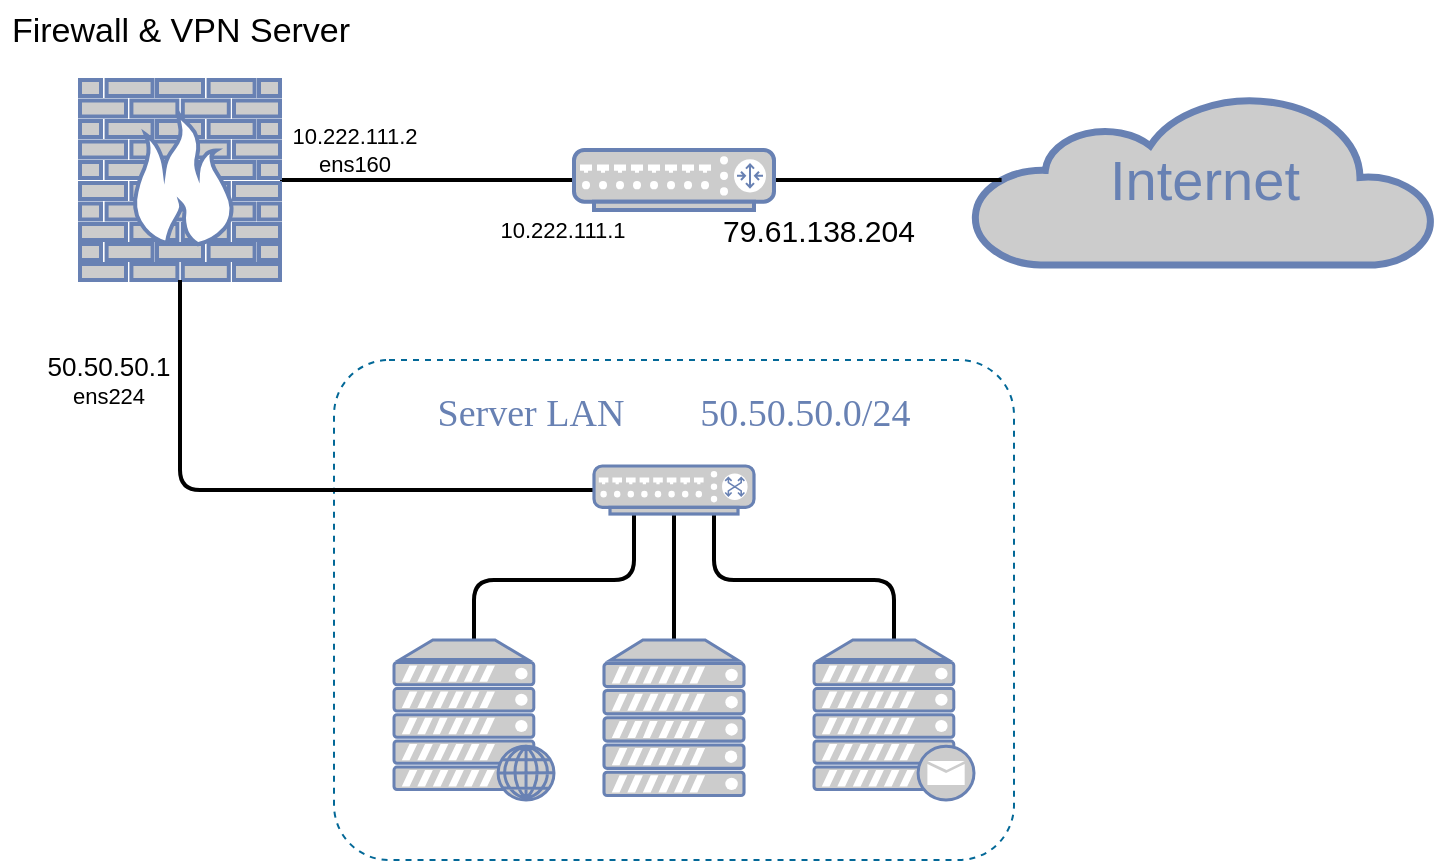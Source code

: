 <mxfile version="19.0.3" type="device" pages="5"><diagram name="Page-1" id="bfe91b75-5d2c-26a0-9c1d-138518896778"><mxGraphModel dx="1584" dy="1426" grid="1" gridSize="10" guides="1" tooltips="1" connect="1" arrows="1" fold="1" page="1" pageScale="1" pageWidth="827" pageHeight="1169" background="none" math="0" shadow="0"><root><mxCell id="0"/><mxCell id="1" parent="0"/><mxCell id="7c3789c024ecab99-82" value="&lt;font style=&quot;font-size: 19px;&quot;&gt;Server LAN&amp;nbsp; &amp;nbsp; &amp;nbsp; &amp;nbsp; 50.50.50.0/24&lt;/font&gt;" style="rounded=1;whiteSpace=wrap;html=1;shadow=0;comic=0;strokeColor=#036897;strokeWidth=1;fillColor=none;fontFamily=Verdana;fontSize=28;fontColor=#6881B3;align=center;arcSize=11;verticalAlign=top;dashed=1;" parent="1" vertex="1"><mxGeometry x="222" y="240" width="340" height="250" as="geometry"/></mxCell><mxCell id="7c3789c024ecab99-55" style="edgeStyle=none;html=1;labelBackgroundColor=none;endArrow=none;endFill=0;strokeWidth=2;fontFamily=Verdana;fontSize=28;fontColor=#6881B3;" parent="1" source="7c3789c024ecab99-8" target="7c3789c024ecab99-54" edge="1"><mxGeometry relative="1" as="geometry"><mxPoint x="265" y="87.0" as="targetPoint"/></mxGeometry></mxCell><mxCell id="Cc0lR0YdZEJClh4eeQYr-13" value="10.222.111.2&lt;br&gt;ens160" style="edgeLabel;html=1;align=center;verticalAlign=middle;resizable=0;points=[];labelBackgroundColor=none;" parent="7c3789c024ecab99-55" vertex="1" connectable="0"><mxGeometry x="-0.667" y="3" relative="1" as="geometry"><mxPoint x="12" y="-12" as="offset"/></mxGeometry></mxCell><mxCell id="Cc0lR0YdZEJClh4eeQYr-14" value="&lt;font style=&quot;font-size: 11px;&quot;&gt;10.222.111.1&lt;/font&gt;" style="edgeLabel;html=1;align=center;verticalAlign=middle;resizable=0;points=[];" parent="7c3789c024ecab99-55" vertex="1" connectable="0"><mxGeometry x="0.73" y="-2" relative="1" as="geometry"><mxPoint x="14" y="23" as="offset"/></mxGeometry></mxCell><mxCell id="7c3789c024ecab99-53" value="Internet" style="html=1;fillColor=#CCCCCC;strokeColor=#6881B3;gradientColor=none;gradientDirection=north;strokeWidth=2;shape=mxgraph.networks.cloud;fontColor=#6881B3;rounded=0;shadow=0;comic=0;align=center;fontSize=28;" parent="1" vertex="1"><mxGeometry x="542" y="107.5" width="230" height="85" as="geometry"/></mxCell><mxCell id="7c3789c024ecab99-8" value="" style="fontColor=#0066CC;verticalAlign=top;verticalLabelPosition=bottom;labelPosition=center;align=center;html=1;fillColor=#CCCCCC;strokeColor=#6881B3;gradientColor=none;gradientDirection=north;strokeWidth=2;shape=mxgraph.networks.firewall;rounded=0;shadow=0;comic=0;" parent="1" vertex="1"><mxGeometry x="95" y="100" width="100" height="100" as="geometry"/></mxCell><mxCell id="7c3789c024ecab99-56" style="edgeStyle=none;html=1;labelBackgroundColor=none;endArrow=none;endFill=0;strokeWidth=2;fontFamily=Verdana;fontSize=28;fontColor=#6881B3;entryX=0.06;entryY=0.5;entryDx=0;entryDy=0;entryPerimeter=0;" parent="1" source="7c3789c024ecab99-54" target="7c3789c024ecab99-53" edge="1"><mxGeometry relative="1" as="geometry"/></mxCell><mxCell id="7c3789c024ecab99-54" value="" style="fontColor=#0066CC;verticalAlign=top;verticalLabelPosition=bottom;labelPosition=center;align=center;html=1;fillColor=#CCCCCC;strokeColor=#6881B3;gradientColor=none;gradientDirection=north;strokeWidth=2;shape=mxgraph.networks.router;rounded=0;shadow=0;comic=0;" parent="1" vertex="1"><mxGeometry x="342" y="135" width="100" height="30" as="geometry"/></mxCell><mxCell id="7c3789c024ecab99-75" style="edgeStyle=orthogonalEdgeStyle;html=1;labelBackgroundColor=none;endArrow=none;endFill=0;strokeWidth=2;fontFamily=Verdana;fontSize=28;fontColor=#6881B3;entryX=0.5;entryY=1;entryDx=0;entryDy=0;entryPerimeter=0;" parent="1" source="Cc0lR0YdZEJClh4eeQYr-4" target="7c3789c024ecab99-8" edge="1"><mxGeometry relative="1" as="geometry"><mxPoint x="432" y="147" as="targetPoint"/><mxPoint x="-117" y="146.577" as="sourcePoint"/></mxGeometry></mxCell><mxCell id="Cc0lR0YdZEJClh4eeQYr-12" value="&lt;font style=&quot;font-size: 13px;&quot;&gt;50.50.50.1&lt;/font&gt;&lt;br&gt;ens224" style="edgeLabel;html=1;align=center;verticalAlign=middle;resizable=0;points=[];labelBackgroundColor=none;" parent="7c3789c024ecab99-75" vertex="1" connectable="0"><mxGeometry x="0.684" y="-2" relative="1" as="geometry"><mxPoint x="-38" as="offset"/></mxGeometry></mxCell><mxCell id="Cc0lR0YdZEJClh4eeQYr-6" style="edgeStyle=orthogonalEdgeStyle;rounded=1;orthogonalLoop=1;jettySize=auto;html=1;labelBackgroundColor=none;endArrow=none;fontSize=28;fontFamily=Verdana;fontColor=#6881B3;endFill=0;strokeWidth=2;entryX=0.5;entryY=0;entryDx=0;entryDy=0;entryPerimeter=0;" parent="1" source="Cc0lR0YdZEJClh4eeQYr-4" target="Cc0lR0YdZEJClh4eeQYr-5" edge="1"><mxGeometry relative="1" as="geometry"><Array as="points"><mxPoint x="372" y="350"/><mxPoint x="292" y="350"/></Array></mxGeometry></mxCell><mxCell id="Cc0lR0YdZEJClh4eeQYr-9" style="edgeStyle=orthogonalEdgeStyle;rounded=1;orthogonalLoop=1;jettySize=auto;html=1;labelBackgroundColor=none;endArrow=none;fontSize=28;fontFamily=Verdana;fontColor=#6881B3;endFill=0;strokeWidth=2;entryX=0.5;entryY=0;entryDx=0;entryDy=0;entryPerimeter=0;" parent="1" source="Cc0lR0YdZEJClh4eeQYr-4" target="Cc0lR0YdZEJClh4eeQYr-7" edge="1"><mxGeometry relative="1" as="geometry"/></mxCell><mxCell id="Cc0lR0YdZEJClh4eeQYr-10" style="edgeStyle=orthogonalEdgeStyle;rounded=1;orthogonalLoop=1;jettySize=auto;html=1;labelBackgroundColor=none;endArrow=none;fontSize=28;fontFamily=Verdana;fontColor=#6881B3;endFill=0;strokeWidth=2;entryX=0.5;entryY=0;entryDx=0;entryDy=0;entryPerimeter=0;" parent="1" source="Cc0lR0YdZEJClh4eeQYr-4" target="Cc0lR0YdZEJClh4eeQYr-8" edge="1"><mxGeometry relative="1" as="geometry"><Array as="points"><mxPoint x="412" y="350"/><mxPoint x="502" y="350"/></Array></mxGeometry></mxCell><mxCell id="Cc0lR0YdZEJClh4eeQYr-4" value="" style="fontColor=#0066CC;verticalAlign=top;verticalLabelPosition=bottom;labelPosition=center;align=center;html=1;outlineConnect=0;fillColor=#CCCCCC;strokeColor=#6881B3;gradientColor=none;gradientDirection=north;strokeWidth=2;shape=mxgraph.networks.switch;aspect=fixed;" parent="1" vertex="1"><mxGeometry x="352" y="293" width="80" height="24" as="geometry"/></mxCell><mxCell id="Cc0lR0YdZEJClh4eeQYr-5" value="" style="fontColor=#0066CC;verticalAlign=top;verticalLabelPosition=bottom;labelPosition=center;align=center;html=1;outlineConnect=0;fillColor=#CCCCCC;strokeColor=#6881B3;gradientColor=none;gradientDirection=north;strokeWidth=2;shape=mxgraph.networks.web_server;aspect=fixed;" parent="1" vertex="1"><mxGeometry x="252" y="380" width="80" height="80" as="geometry"/></mxCell><mxCell id="Cc0lR0YdZEJClh4eeQYr-7" value="" style="fontColor=#0066CC;verticalAlign=top;verticalLabelPosition=bottom;labelPosition=center;align=center;html=1;outlineConnect=0;fillColor=#CCCCCC;strokeColor=#6881B3;gradientColor=none;gradientDirection=north;strokeWidth=2;shape=mxgraph.networks.server;aspect=fixed;" parent="1" vertex="1"><mxGeometry x="357" y="380" width="70" height="77.78" as="geometry"/></mxCell><mxCell id="Cc0lR0YdZEJClh4eeQYr-8" value="" style="fontColor=#0066CC;verticalAlign=top;verticalLabelPosition=bottom;labelPosition=center;align=center;html=1;outlineConnect=0;fillColor=#CCCCCC;strokeColor=#6881B3;gradientColor=none;gradientDirection=north;strokeWidth=2;shape=mxgraph.networks.mail_server;aspect=fixed;" parent="1" vertex="1"><mxGeometry x="462" y="380" width="80" height="80" as="geometry"/></mxCell><mxCell id="Cc0lR0YdZEJClh4eeQYr-15" value="&lt;font style=&quot;font-size: 15px;&quot;&gt;79.61.138.204&lt;/font&gt;" style="text;html=1;align=center;verticalAlign=middle;resizable=0;points=[];autosize=1;strokeColor=none;fillColor=none;" parent="1" vertex="1"><mxGeometry x="409" y="165" width="110" height="20" as="geometry"/></mxCell><mxCell id="Cc0lR0YdZEJClh4eeQYr-16" value="&lt;font style=&quot;font-size: 17px;&quot;&gt;Firewall &amp;amp; VPN Server&lt;/font&gt;" style="text;html=1;align=center;verticalAlign=middle;resizable=0;points=[];autosize=1;strokeColor=none;fillColor=none;fontSize=19;" parent="1" vertex="1"><mxGeometry x="55" y="60" width="180" height="30" as="geometry"/></mxCell></root></mxGraphModel></diagram><diagram name="Copy of Page-1" id="H6DF6MEYTjy31drnyDJs"><mxGraphModel dx="1584" dy="1426" grid="1" gridSize="10" guides="1" tooltips="1" connect="1" arrows="1" fold="1" page="1" pageScale="1" pageWidth="827" pageHeight="1169" background="none" math="0" shadow="0"><root><mxCell id="8pT-FDUPjCcw2-HpWKTm-0"/><mxCell id="8pT-FDUPjCcw2-HpWKTm-1" parent="8pT-FDUPjCcw2-HpWKTm-0"/><mxCell id="8pT-FDUPjCcw2-HpWKTm-3" style="edgeStyle=none;html=1;labelBackgroundColor=none;endArrow=none;endFill=0;strokeWidth=2;fontFamily=Verdana;fontSize=28;fontColor=#6881B3;" parent="8pT-FDUPjCcw2-HpWKTm-1" source="8pT-FDUPjCcw2-HpWKTm-7" target="8pT-FDUPjCcw2-HpWKTm-9" edge="1"><mxGeometry relative="1" as="geometry"><mxPoint x="300" y="87.0" as="targetPoint"/></mxGeometry></mxCell><mxCell id="8pT-FDUPjCcw2-HpWKTm-4" value="10.222.111.2&lt;br&gt;ens160" style="edgeLabel;html=1;align=center;verticalAlign=middle;resizable=0;points=[];labelBackgroundColor=none;" parent="8pT-FDUPjCcw2-HpWKTm-3" vertex="1" connectable="0"><mxGeometry x="-0.667" y="3" relative="1" as="geometry"><mxPoint x="12" y="-12" as="offset"/></mxGeometry></mxCell><mxCell id="8pT-FDUPjCcw2-HpWKTm-5" value="&lt;font style=&quot;font-size: 11px;&quot;&gt;10.222.111.1&lt;/font&gt;" style="edgeLabel;html=1;align=center;verticalAlign=middle;resizable=0;points=[];" parent="8pT-FDUPjCcw2-HpWKTm-3" vertex="1" connectable="0"><mxGeometry x="0.73" y="-2" relative="1" as="geometry"><mxPoint x="3" y="-25" as="offset"/></mxGeometry></mxCell><mxCell id="8pT-FDUPjCcw2-HpWKTm-6" value="Internet" style="html=1;fillColor=#CCCCCC;strokeColor=#6881B3;gradientColor=none;gradientDirection=north;strokeWidth=2;shape=mxgraph.networks.cloud;fontColor=#6881B3;rounded=0;shadow=0;comic=0;align=center;fontSize=28;" parent="8pT-FDUPjCcw2-HpWKTm-1" vertex="1"><mxGeometry x="577" y="107.5" width="230" height="85" as="geometry"/></mxCell><mxCell id="8pT-FDUPjCcw2-HpWKTm-7" value="" style="fontColor=#0066CC;verticalAlign=top;verticalLabelPosition=bottom;labelPosition=center;align=center;html=1;fillColor=#CCCCCC;strokeColor=#6881B3;gradientColor=none;gradientDirection=north;strokeWidth=2;shape=mxgraph.networks.firewall;rounded=0;shadow=0;comic=0;" parent="8pT-FDUPjCcw2-HpWKTm-1" vertex="1"><mxGeometry x="130" y="100" width="100" height="100" as="geometry"/></mxCell><mxCell id="8pT-FDUPjCcw2-HpWKTm-8" style="edgeStyle=none;html=1;labelBackgroundColor=none;endArrow=none;endFill=0;strokeWidth=2;fontFamily=Verdana;fontSize=28;fontColor=#6881B3;entryX=0.06;entryY=0.5;entryDx=0;entryDy=0;entryPerimeter=0;" parent="8pT-FDUPjCcw2-HpWKTm-1" source="8pT-FDUPjCcw2-HpWKTm-9" target="8pT-FDUPjCcw2-HpWKTm-6" edge="1"><mxGeometry relative="1" as="geometry"/></mxCell><mxCell id="8pT-FDUPjCcw2-HpWKTm-9" value="" style="fontColor=#0066CC;verticalAlign=top;verticalLabelPosition=bottom;labelPosition=center;align=center;html=1;fillColor=#CCCCCC;strokeColor=#6881B3;gradientColor=none;gradientDirection=north;strokeWidth=2;shape=mxgraph.networks.router;rounded=0;shadow=0;comic=0;" parent="8pT-FDUPjCcw2-HpWKTm-1" vertex="1"><mxGeometry x="377" y="135" width="100" height="30" as="geometry"/></mxCell><mxCell id="8pT-FDUPjCcw2-HpWKTm-19" value="&lt;font style=&quot;font-size: 15px;&quot;&gt;79.61.138.204&lt;/font&gt;" style="text;html=1;align=center;verticalAlign=middle;resizable=0;points=[];autosize=1;strokeColor=none;fillColor=none;" parent="8pT-FDUPjCcw2-HpWKTm-1" vertex="1"><mxGeometry x="444" y="113.89" width="110" height="20" as="geometry"/></mxCell><mxCell id="8pT-FDUPjCcw2-HpWKTm-20" value="&lt;font style=&quot;font-size: 17px;&quot;&gt;Firewall &amp;amp; VPN Server&lt;/font&gt;" style="text;html=1;align=center;verticalAlign=middle;resizable=0;points=[];autosize=1;strokeColor=none;fillColor=none;fontSize=19;" parent="8pT-FDUPjCcw2-HpWKTm-1" vertex="1"><mxGeometry x="90" y="60" width="180" height="30" as="geometry"/></mxCell><mxCell id="8pT-FDUPjCcw2-HpWKTm-21" style="edgeStyle=none;html=1;labelBackgroundColor=none;endArrow=none;endFill=0;strokeWidth=2;fontFamily=Verdana;fontSize=28;fontColor=#6881B3;entryX=0.91;entryY=0.5;entryDx=0;entryDy=0;entryPerimeter=0;" parent="8pT-FDUPjCcw2-HpWKTm-1" source="8pT-FDUPjCcw2-HpWKTm-25" target="8pT-FDUPjCcw2-HpWKTm-6" edge="1"><mxGeometry relative="1" as="geometry"><mxPoint x="1100.8" y="150" as="targetPoint"/></mxGeometry></mxCell><mxCell id="8pT-FDUPjCcw2-HpWKTm-22" value="93.41.112.9" style="edgeLabel;html=1;align=center;verticalAlign=middle;resizable=0;points=[];fontSize=13;" parent="8pT-FDUPjCcw2-HpWKTm-21" vertex="1" connectable="0"><mxGeometry x="-0.682" y="1" relative="1" as="geometry"><mxPoint x="-24" y="-16" as="offset"/></mxGeometry></mxCell><mxCell id="8pT-FDUPjCcw2-HpWKTm-23" style="edgeStyle=orthogonalEdgeStyle;rounded=1;orthogonalLoop=1;jettySize=auto;html=1;fontSize=28;labelBackgroundColor=none;endArrow=none;fontFamily=Verdana;fontColor=#6881B3;endFill=0;strokeWidth=2;entryX=0;entryY=0.5;entryDx=0;entryDy=0;entryPerimeter=0;" parent="8pT-FDUPjCcw2-HpWKTm-1" source="8pT-FDUPjCcw2-HpWKTm-25" edge="1" target="8pT-FDUPjCcw2-HpWKTm-29"><mxGeometry relative="1" as="geometry"><mxPoint x="937" y="308" as="targetPoint"/></mxGeometry></mxCell><mxCell id="8pT-FDUPjCcw2-HpWKTm-24" value="192.168.1.254" style="edgeLabel;html=1;align=center;verticalAlign=middle;resizable=0;points=[];fontSize=13;" parent="8pT-FDUPjCcw2-HpWKTm-23" vertex="1" connectable="0"><mxGeometry x="-0.685" y="2" relative="1" as="geometry"><mxPoint x="9" y="-14" as="offset"/></mxGeometry></mxCell><mxCell id="ZptYTbMhLd-z7quIZRs3-0" value="&lt;span style=&quot;font-size: 13px;&quot;&gt;192.168.1.100&lt;/span&gt;" style="edgeLabel;html=1;align=center;verticalAlign=middle;resizable=0;points=[];" vertex="1" connectable="0" parent="8pT-FDUPjCcw2-HpWKTm-23"><mxGeometry x="0.474" y="4" relative="1" as="geometry"><mxPoint x="6" y="-12" as="offset"/></mxGeometry></mxCell><mxCell id="8pT-FDUPjCcw2-HpWKTm-25" value="" style="fontColor=#0066CC;verticalAlign=top;verticalLabelPosition=bottom;labelPosition=center;align=center;html=1;fillColor=#CCCCCC;strokeColor=#6881B3;gradientColor=none;gradientDirection=north;strokeWidth=2;shape=mxgraph.networks.router;rounded=0;shadow=0;comic=0;" parent="8pT-FDUPjCcw2-HpWKTm-1" vertex="1"><mxGeometry x="887" y="135" width="100" height="30" as="geometry"/></mxCell><mxCell id="8pT-FDUPjCcw2-HpWKTm-29" value="" style="fontColor=#0066CC;verticalAlign=top;verticalLabelPosition=bottom;labelPosition=center;align=center;html=1;outlineConnect=0;fillColor=#CCCCCC;strokeColor=#6881B3;gradientColor=none;gradientDirection=north;strokeWidth=2;shape=mxgraph.networks.pc;labelBackgroundColor=none;fontSize=13;" parent="8pT-FDUPjCcw2-HpWKTm-1" vertex="1"><mxGeometry x="1200" y="115" width="100" height="70" as="geometry"/></mxCell><mxCell id="8pT-FDUPjCcw2-HpWKTm-34" value="Client" style="text;html=1;align=center;verticalAlign=middle;resizable=0;points=[];autosize=1;strokeColor=none;fillColor=none;fontSize=13;" parent="8pT-FDUPjCcw2-HpWKTm-1" vertex="1"><mxGeometry x="1235" y="133.89" width="50" height="20" as="geometry"/></mxCell><mxCell id="ZptYTbMhLd-z7quIZRs3-1" value="&lt;font style=&quot;font-size: 20px;&quot;&gt;Senza VPN&lt;/font&gt;" style="text;html=1;align=center;verticalAlign=middle;resizable=0;points=[];autosize=1;strokeColor=none;fillColor=none;" vertex="1" parent="8pT-FDUPjCcw2-HpWKTm-1"><mxGeometry x="650" y="50" width="120" height="20" as="geometry"/></mxCell><mxCell id="ZptYTbMhLd-z7quIZRs3-2" style="edgeStyle=none;html=1;labelBackgroundColor=none;endArrow=none;endFill=0;strokeWidth=20;fontFamily=Verdana;fontSize=28;fontColor=#6881B3;entryX=0;entryY=0.5;entryDx=0;entryDy=0;entryPerimeter=0;fillColor=#d5e8d4;strokeColor=#82b366;" edge="1" parent="8pT-FDUPjCcw2-HpWKTm-1" source="ZptYTbMhLd-z7quIZRs3-6" target="ZptYTbMhLd-z7quIZRs3-17"><mxGeometry relative="1" as="geometry"><mxPoint x="377" y="370" as="targetPoint"/></mxGeometry></mxCell><mxCell id="ZptYTbMhLd-z7quIZRs3-3" value="10.x.x.1&lt;br&gt;virtualInterface" style="edgeLabel;html=1;align=center;verticalAlign=middle;resizable=0;points=[];labelBackgroundColor=none;" vertex="1" connectable="0" parent="ZptYTbMhLd-z7quIZRs3-2"><mxGeometry x="-0.667" y="3" relative="1" as="geometry"><mxPoint x="-112" y="-25" as="offset"/></mxGeometry></mxCell><mxCell id="ZptYTbMhLd-z7quIZRs3-20" value="&lt;span style=&quot;font-size: 11px; background-color: rgb(248, 249, 250);&quot;&gt;10.x.x.1&lt;/span&gt;&lt;br style=&quot;font-size: 11px; background-color: rgb(248, 249, 250);&quot;&gt;&lt;span style=&quot;font-size: 11px; background-color: rgb(248, 249, 250);&quot;&gt;virtualInterface&lt;/span&gt;" style="edgeLabel;html=1;align=center;verticalAlign=middle;resizable=0;points=[];fontSize=11;labelBackgroundColor=none;" vertex="1" connectable="0" parent="ZptYTbMhLd-z7quIZRs3-2"><mxGeometry x="0.903" y="1" relative="1" as="geometry"><mxPoint y="-28" as="offset"/></mxGeometry></mxCell><mxCell id="ZptYTbMhLd-z7quIZRs3-21" value="&lt;font style=&quot;font-size: 16px;&quot;&gt;tunnel&lt;/font&gt;" style="edgeLabel;html=1;align=center;verticalAlign=middle;resizable=0;points=[];fontSize=20;labelBackgroundColor=none;" vertex="1" connectable="0" parent="ZptYTbMhLd-z7quIZRs3-2"><mxGeometry x="-0.586" y="1" relative="1" as="geometry"><mxPoint x="-1" y="-2" as="offset"/></mxGeometry></mxCell><mxCell id="ZptYTbMhLd-z7quIZRs3-5" value="Internet" style="html=1;fillColor=#CCCCCC;strokeColor=#6881B3;gradientColor=none;gradientDirection=north;strokeWidth=2;shape=mxgraph.networks.cloud;fontColor=#6881B3;rounded=0;shadow=0;comic=0;align=center;fontSize=28;" vertex="1" parent="8pT-FDUPjCcw2-HpWKTm-1"><mxGeometry x="577" y="327.5" width="230" height="85" as="geometry"/></mxCell><mxCell id="ZptYTbMhLd-z7quIZRs3-6" value="" style="fontColor=#0066CC;verticalAlign=top;verticalLabelPosition=bottom;labelPosition=center;align=center;html=1;fillColor=#CCCCCC;strokeColor=#6881B3;gradientColor=none;gradientDirection=north;strokeWidth=2;shape=mxgraph.networks.firewall;rounded=0;shadow=0;comic=0;" vertex="1" parent="8pT-FDUPjCcw2-HpWKTm-1"><mxGeometry x="130" y="320" width="100" height="100" as="geometry"/></mxCell><mxCell id="ZptYTbMhLd-z7quIZRs3-10" value="&lt;font style=&quot;font-size: 17px;&quot;&gt;Firewall &amp;amp; VPN Server&lt;/font&gt;" style="text;html=1;align=center;verticalAlign=middle;resizable=0;points=[];autosize=1;strokeColor=none;fillColor=none;fontSize=19;" vertex="1" parent="8pT-FDUPjCcw2-HpWKTm-1"><mxGeometry x="90" y="280" width="180" height="30" as="geometry"/></mxCell><mxCell id="ZptYTbMhLd-z7quIZRs3-17" value="" style="fontColor=#0066CC;verticalAlign=top;verticalLabelPosition=bottom;labelPosition=center;align=center;html=1;outlineConnect=0;fillColor=#CCCCCC;strokeColor=#6881B3;gradientColor=none;gradientDirection=north;strokeWidth=2;shape=mxgraph.networks.pc;labelBackgroundColor=none;fontSize=13;" vertex="1" parent="8pT-FDUPjCcw2-HpWKTm-1"><mxGeometry x="1200" y="335" width="100" height="70" as="geometry"/></mxCell><mxCell id="ZptYTbMhLd-z7quIZRs3-18" value="VPN Client" style="text;html=1;align=center;verticalAlign=middle;resizable=0;points=[];autosize=1;strokeColor=none;fillColor=none;fontSize=13;" vertex="1" parent="8pT-FDUPjCcw2-HpWKTm-1"><mxGeometry x="1220" y="353.89" width="80" height="20" as="geometry"/></mxCell><mxCell id="ZptYTbMhLd-z7quIZRs3-19" value="&lt;font style=&quot;font-size: 20px;&quot;&gt;Con VPN&lt;/font&gt;" style="text;html=1;align=center;verticalAlign=middle;resizable=0;points=[];autosize=1;strokeColor=none;fillColor=none;" vertex="1" parent="8pT-FDUPjCcw2-HpWKTm-1"><mxGeometry x="660" y="270" width="100" height="20" as="geometry"/></mxCell><mxCell id="ZptYTbMhLd-z7quIZRs3-22" value="&lt;font style=&quot;font-size: 16px;&quot;&gt;tunnel&lt;/font&gt;" style="edgeLabel;html=1;align=center;verticalAlign=middle;resizable=0;points=[];fontSize=20;labelBackgroundColor=none;" vertex="1" connectable="0" parent="8pT-FDUPjCcw2-HpWKTm-1"><mxGeometry x="440" y="377" as="geometry"><mxPoint x="514" y="-12" as="offset"/></mxGeometry></mxCell></root></mxGraphModel></diagram><diagram id="fufmBtpPZ1AhdNsBN3sU" name="Page-2"><mxGraphModel dx="1584" dy="1426" grid="1" gridSize="10" guides="1" tooltips="1" connect="1" arrows="1" fold="1" page="1" pageScale="1" pageWidth="827" pageHeight="1169" math="0" shadow="0">&#xa;            <root>&#xa;                <mxCell id="0"/>&#xa;                <mxCell id="1" parent="0"/>&#xa;                <mxCell id="cTvz3cTQhd0ZwWDgcE5V-1" style="edgeStyle=none;html=1;labelBackgroundColor=none;endArrow=none;endFill=0;strokeWidth=11;fontFamily=Verdana;fontSize=28;fontColor=#6881B3;entryX=0;entryY=0.5;entryDx=0;entryDy=0;entryPerimeter=0;fillColor=#f8cecc;strokeColor=#b85450;" edge="1" parent="1" source="cTvz3cTQhd0ZwWDgcE5V-4" target="cTvz3cTQhd0ZwWDgcE5V-5">&#xa;                    <mxGeometry relative="1" as="geometry">&#xa;                        <mxPoint x="310" y="700" as="targetPoint"/>&#xa;                    </mxGeometry>&#xa;                </mxCell>&#xa;                <mxCell id="cTvz3cTQhd0ZwWDgcE5V-2" value="10.0.2.1" style="edgeLabel;html=1;align=center;verticalAlign=middle;resizable=0;points=[];labelBackgroundColor=none;" vertex="1" connectable="0" parent="cTvz3cTQhd0ZwWDgcE5V-1">&#xa;                    <mxGeometry x="-0.667" y="3" relative="1" as="geometry">&#xa;                        <mxPoint x="-18" y="-17" as="offset"/>&#xa;                    </mxGeometry>&#xa;                </mxCell>&#xa;                <mxCell id="cTvz3cTQhd0ZwWDgcE5V-3" value="&lt;font style=&quot;font-size: 11px;&quot;&gt;10.0.2.10&lt;/font&gt;" style="edgeLabel;html=1;align=center;verticalAlign=middle;resizable=0;points=[];" vertex="1" connectable="0" parent="cTvz3cTQhd0ZwWDgcE5V-1">&#xa;                    <mxGeometry x="0.73" y="-2" relative="1" as="geometry">&#xa;                        <mxPoint x="13" y="-22" as="offset"/>&#xa;                    </mxGeometry>&#xa;                </mxCell>&#xa;                <mxCell id="cTvz3cTQhd0ZwWDgcE5V-4" value="" style="fontColor=#0066CC;verticalAlign=top;verticalLabelPosition=bottom;labelPosition=center;align=center;html=1;fillColor=#CCCCCC;strokeColor=#6881B3;gradientColor=none;gradientDirection=north;strokeWidth=2;shape=mxgraph.networks.firewall;rounded=0;shadow=0;comic=0;" vertex="1" parent="1">&#xa;                    <mxGeometry x="50" y="640" width="100" height="100" as="geometry"/>&#xa;                </mxCell>&#xa;                <mxCell id="cTvz3cTQhd0ZwWDgcE5V-5" value="" style="fontColor=#0066CC;verticalAlign=top;verticalLabelPosition=bottom;labelPosition=center;align=center;html=1;outlineConnect=0;fillColor=#CCCCCC;strokeColor=#6881B3;gradientColor=none;gradientDirection=north;strokeWidth=2;shape=mxgraph.networks.pc;labelBackgroundColor=none;fontSize=13;" vertex="1" parent="1">&#xa;                    <mxGeometry x="440" y="655" width="100" height="70" as="geometry"/>&#xa;                </mxCell>&#xa;                <mxCell id="cTvz3cTQhd0ZwWDgcE5V-6" value="VPN Client" style="text;html=1;align=center;verticalAlign=middle;resizable=0;points=[];autosize=1;strokeColor=none;fillColor=none;fontSize=13;" vertex="1" parent="1">&#xa;                    <mxGeometry x="460" y="673.89" width="80" height="20" as="geometry"/>&#xa;                </mxCell>&#xa;                <mxCell id="cTvz3cTQhd0ZwWDgcE5V-7" value="IPSec" style="text;html=1;align=center;verticalAlign=middle;resizable=0;points=[];autosize=1;strokeColor=none;fillColor=none;fontSize=19;" vertex="1" parent="1">&#xa;                    <mxGeometry x="260" y="650" width="70" height="30" as="geometry"/>&#xa;                </mxCell>&#xa;            </root>&#xa;        </mxGraphModel></diagram><diagram id="Kdtvwh1x9UdY3EycC1AO" name="Page-3"><mxGraphModel dx="1584" dy="1426" grid="1" gridSize="10" guides="1" tooltips="1" connect="1" arrows="1" fold="1" page="1" pageScale="1" pageWidth="827" pageHeight="1169" math="0" shadow="0">&#xa;            <root>&#xa;                <mxCell id="0"/>&#xa;                <mxCell id="1" parent="0"/>&#xa;                <mxCell id="Hly45WcXPQaTGtu24wNx-1" style="edgeStyle=none;html=1;labelBackgroundColor=none;endArrow=none;endFill=0;strokeWidth=11;fontFamily=Verdana;fontSize=28;fontColor=#6881B3;entryX=0;entryY=0.5;entryDx=0;entryDy=0;entryPerimeter=0;fillColor=#d5e8d4;strokeColor=#82b366;" edge="1" parent="1" source="Hly45WcXPQaTGtu24wNx-4" target="Hly45WcXPQaTGtu24wNx-5">&#xa;                    <mxGeometry relative="1" as="geometry">&#xa;                        <mxPoint x="310" y="860" as="targetPoint"/>&#xa;                    </mxGeometry>&#xa;                </mxCell>&#xa;                <mxCell id="Hly45WcXPQaTGtu24wNx-2" value="10.8.0.1" style="edgeLabel;html=1;align=center;verticalAlign=middle;resizable=0;points=[];labelBackgroundColor=none;" vertex="1" connectable="0" parent="Hly45WcXPQaTGtu24wNx-1">&#xa;                    <mxGeometry x="-0.667" y="3" relative="1" as="geometry">&#xa;                        <mxPoint x="-18" y="-17" as="offset"/>&#xa;                    </mxGeometry>&#xa;                </mxCell>&#xa;                <mxCell id="Hly45WcXPQaTGtu24wNx-3" value="&lt;font style=&quot;font-size: 11px;&quot;&gt;10.8.0.2&lt;/font&gt;" style="edgeLabel;html=1;align=center;verticalAlign=middle;resizable=0;points=[];" vertex="1" connectable="0" parent="Hly45WcXPQaTGtu24wNx-1">&#xa;                    <mxGeometry x="0.73" y="-2" relative="1" as="geometry">&#xa;                        <mxPoint x="13" y="-22" as="offset"/>&#xa;                    </mxGeometry>&#xa;                </mxCell>&#xa;                <mxCell id="Hly45WcXPQaTGtu24wNx-4" value="" style="fontColor=#0066CC;verticalAlign=top;verticalLabelPosition=bottom;labelPosition=center;align=center;html=1;fillColor=#CCCCCC;strokeColor=#6881B3;gradientColor=none;gradientDirection=north;strokeWidth=2;shape=mxgraph.networks.firewall;rounded=0;shadow=0;comic=0;" vertex="1" parent="1">&#xa;                    <mxGeometry x="50" y="800" width="100" height="100" as="geometry"/>&#xa;                </mxCell>&#xa;                <mxCell id="Hly45WcXPQaTGtu24wNx-5" value="" style="fontColor=#0066CC;verticalAlign=top;verticalLabelPosition=bottom;labelPosition=center;align=center;html=1;outlineConnect=0;fillColor=#CCCCCC;strokeColor=#6881B3;gradientColor=none;gradientDirection=north;strokeWidth=2;shape=mxgraph.networks.pc;labelBackgroundColor=none;fontSize=13;" vertex="1" parent="1">&#xa;                    <mxGeometry x="440" y="815" width="100" height="70" as="geometry"/>&#xa;                </mxCell>&#xa;                <mxCell id="Hly45WcXPQaTGtu24wNx-6" value="VPN Client" style="text;html=1;align=center;verticalAlign=middle;resizable=0;points=[];autosize=1;strokeColor=none;fillColor=none;fontSize=13;" vertex="1" parent="1">&#xa;                    <mxGeometry x="460" y="833.89" width="80" height="20" as="geometry"/>&#xa;                </mxCell>&#xa;                <mxCell id="Hly45WcXPQaTGtu24wNx-7" value="OpenVPN" style="text;html=1;align=center;verticalAlign=middle;resizable=0;points=[];autosize=1;strokeColor=none;fillColor=none;fontSize=19;" vertex="1" parent="1">&#xa;                    <mxGeometry x="245" y="810" width="100" height="30" as="geometry"/>&#xa;                </mxCell>&#xa;            </root>&#xa;        </mxGraphModel></diagram><diagram id="tBCL7XolYgQd5dS9W8J6" name="Page-4"><mxGraphModel dx="1584" dy="1426" grid="1" gridSize="10" guides="1" tooltips="1" connect="1" arrows="1" fold="1" page="1" pageScale="1" pageWidth="827" pageHeight="1169" math="0" shadow="0">&#xa;            <root>&#xa;                <mxCell id="0"/>&#xa;                <mxCell id="1" parent="0"/>&#xa;                <mxCell id="sXREs76Oh9foz4-DP0Jl-1" style="edgeStyle=none;html=1;labelBackgroundColor=none;endArrow=none;endFill=0;strokeWidth=11;fontFamily=Verdana;fontSize=28;fontColor=#6881B3;entryX=0;entryY=0.5;entryDx=0;entryDy=0;entryPerimeter=0;fillColor=#dae8fc;strokeColor=#6c8ebf;" edge="1" parent="1" source="sXREs76Oh9foz4-DP0Jl-4" target="sXREs76Oh9foz4-DP0Jl-5">&#xa;                    <mxGeometry relative="1" as="geometry">&#xa;                        <mxPoint x="310" y="1020" as="targetPoint"/>&#xa;                    </mxGeometry>&#xa;                </mxCell>&#xa;                <mxCell id="sXREs76Oh9foz4-DP0Jl-2" value="10.66.66.1" style="edgeLabel;html=1;align=center;verticalAlign=middle;resizable=0;points=[];labelBackgroundColor=none;" vertex="1" connectable="0" parent="sXREs76Oh9foz4-DP0Jl-1">&#xa;                    <mxGeometry x="-0.667" y="3" relative="1" as="geometry">&#xa;                        <mxPoint x="-18" y="-17" as="offset"/>&#xa;                    </mxGeometry>&#xa;                </mxCell>&#xa;                <mxCell id="sXREs76Oh9foz4-DP0Jl-3" value="&lt;font style=&quot;font-size: 11px;&quot;&gt;10.66.66.2&lt;/font&gt;" style="edgeLabel;html=1;align=center;verticalAlign=middle;resizable=0;points=[];" vertex="1" connectable="0" parent="sXREs76Oh9foz4-DP0Jl-1">&#xa;                    <mxGeometry x="0.73" y="-2" relative="1" as="geometry">&#xa;                        <mxPoint x="7" y="-22" as="offset"/>&#xa;                    </mxGeometry>&#xa;                </mxCell>&#xa;                <mxCell id="sXREs76Oh9foz4-DP0Jl-4" value="" style="fontColor=#0066CC;verticalAlign=top;verticalLabelPosition=bottom;labelPosition=center;align=center;html=1;fillColor=#CCCCCC;strokeColor=#6881B3;gradientColor=none;gradientDirection=north;strokeWidth=2;shape=mxgraph.networks.firewall;rounded=0;shadow=0;comic=0;" vertex="1" parent="1">&#xa;                    <mxGeometry x="50" y="960" width="100" height="100" as="geometry"/>&#xa;                </mxCell>&#xa;                <mxCell id="sXREs76Oh9foz4-DP0Jl-5" value="" style="fontColor=#0066CC;verticalAlign=top;verticalLabelPosition=bottom;labelPosition=center;align=center;html=1;outlineConnect=0;fillColor=#CCCCCC;strokeColor=#6881B3;gradientColor=none;gradientDirection=north;strokeWidth=2;shape=mxgraph.networks.pc;labelBackgroundColor=none;fontSize=13;" vertex="1" parent="1">&#xa;                    <mxGeometry x="440" y="975" width="100" height="70" as="geometry"/>&#xa;                </mxCell>&#xa;                <mxCell id="sXREs76Oh9foz4-DP0Jl-6" value="VPN Client" style="text;html=1;align=center;verticalAlign=middle;resizable=0;points=[];autosize=1;strokeColor=none;fillColor=none;fontSize=13;" vertex="1" parent="1">&#xa;                    <mxGeometry x="460" y="993.89" width="80" height="20" as="geometry"/>&#xa;                </mxCell>&#xa;                <mxCell id="sXREs76Oh9foz4-DP0Jl-7" value="WireGuard" style="text;html=1;align=center;verticalAlign=middle;resizable=0;points=[];autosize=1;strokeColor=none;fillColor=none;fontSize=19;" vertex="1" parent="1">&#xa;                    <mxGeometry x="240" y="970" width="110" height="30" as="geometry"/>&#xa;                </mxCell>&#xa;            </root>&#xa;        </mxGraphModel></diagram></mxfile>